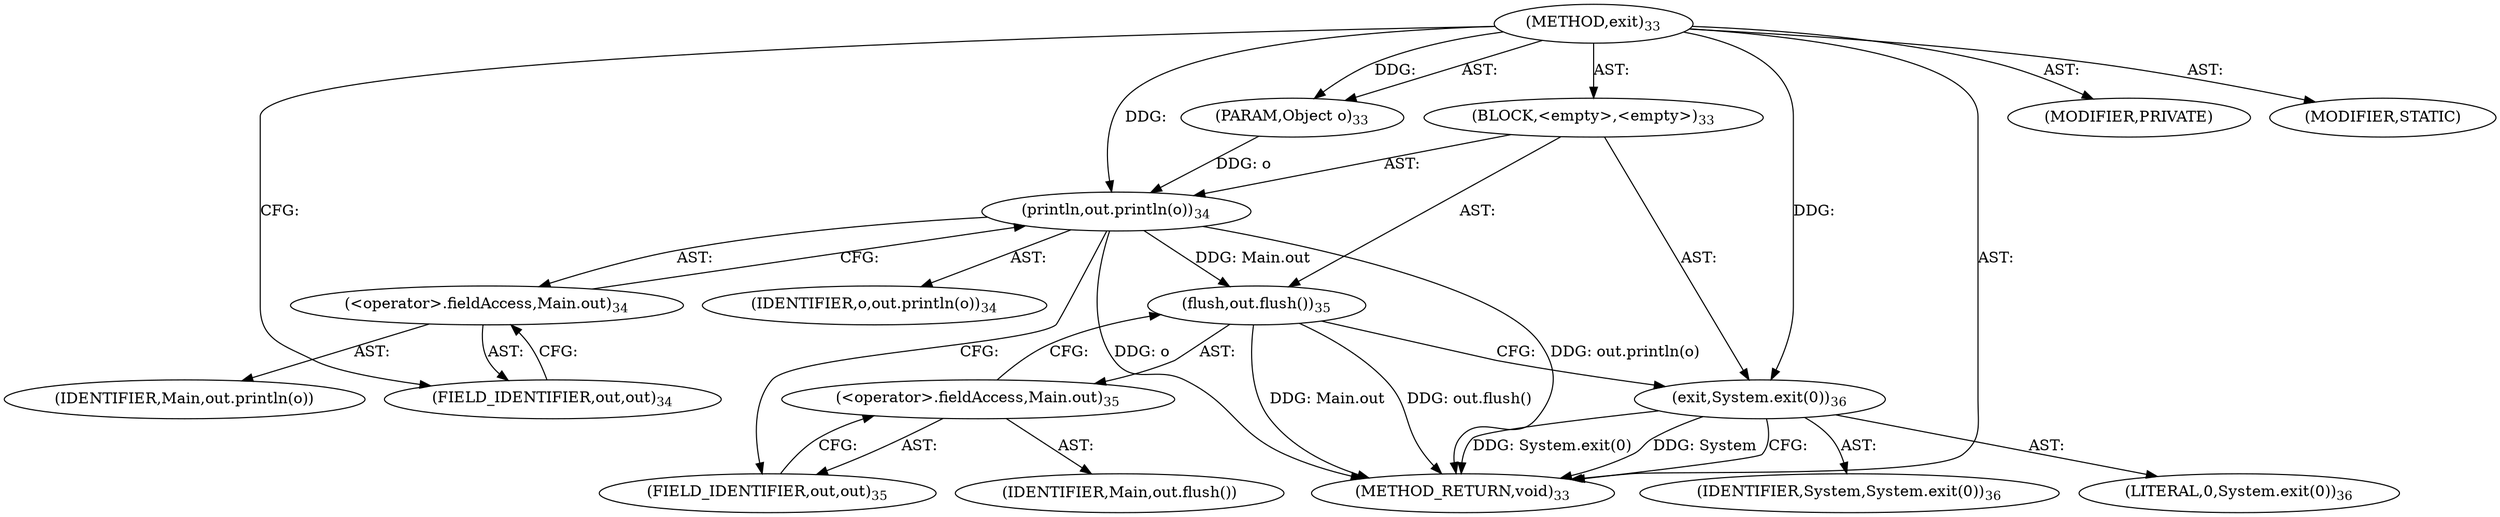 digraph "exit" {  
"82" [label = <(METHOD,exit)<SUB>33</SUB>> ]
"83" [label = <(PARAM,Object o)<SUB>33</SUB>> ]
"84" [label = <(BLOCK,&lt;empty&gt;,&lt;empty&gt;)<SUB>33</SUB>> ]
"85" [label = <(println,out.println(o))<SUB>34</SUB>> ]
"86" [label = <(&lt;operator&gt;.fieldAccess,Main.out)<SUB>34</SUB>> ]
"87" [label = <(IDENTIFIER,Main,out.println(o))> ]
"88" [label = <(FIELD_IDENTIFIER,out,out)<SUB>34</SUB>> ]
"89" [label = <(IDENTIFIER,o,out.println(o))<SUB>34</SUB>> ]
"90" [label = <(flush,out.flush())<SUB>35</SUB>> ]
"91" [label = <(&lt;operator&gt;.fieldAccess,Main.out)<SUB>35</SUB>> ]
"92" [label = <(IDENTIFIER,Main,out.flush())> ]
"93" [label = <(FIELD_IDENTIFIER,out,out)<SUB>35</SUB>> ]
"94" [label = <(exit,System.exit(0))<SUB>36</SUB>> ]
"95" [label = <(IDENTIFIER,System,System.exit(0))<SUB>36</SUB>> ]
"96" [label = <(LITERAL,0,System.exit(0))<SUB>36</SUB>> ]
"97" [label = <(MODIFIER,PRIVATE)> ]
"98" [label = <(MODIFIER,STATIC)> ]
"99" [label = <(METHOD_RETURN,void)<SUB>33</SUB>> ]
  "82" -> "83"  [ label = "AST: "] 
  "82" -> "84"  [ label = "AST: "] 
  "82" -> "97"  [ label = "AST: "] 
  "82" -> "98"  [ label = "AST: "] 
  "82" -> "99"  [ label = "AST: "] 
  "84" -> "85"  [ label = "AST: "] 
  "84" -> "90"  [ label = "AST: "] 
  "84" -> "94"  [ label = "AST: "] 
  "85" -> "86"  [ label = "AST: "] 
  "85" -> "89"  [ label = "AST: "] 
  "86" -> "87"  [ label = "AST: "] 
  "86" -> "88"  [ label = "AST: "] 
  "90" -> "91"  [ label = "AST: "] 
  "91" -> "92"  [ label = "AST: "] 
  "91" -> "93"  [ label = "AST: "] 
  "94" -> "95"  [ label = "AST: "] 
  "94" -> "96"  [ label = "AST: "] 
  "85" -> "93"  [ label = "CFG: "] 
  "90" -> "94"  [ label = "CFG: "] 
  "94" -> "99"  [ label = "CFG: "] 
  "86" -> "85"  [ label = "CFG: "] 
  "91" -> "90"  [ label = "CFG: "] 
  "88" -> "86"  [ label = "CFG: "] 
  "93" -> "91"  [ label = "CFG: "] 
  "82" -> "88"  [ label = "CFG: "] 
  "85" -> "99"  [ label = "DDG: o"] 
  "85" -> "99"  [ label = "DDG: out.println(o)"] 
  "90" -> "99"  [ label = "DDG: Main.out"] 
  "90" -> "99"  [ label = "DDG: out.flush()"] 
  "94" -> "99"  [ label = "DDG: System.exit(0)"] 
  "94" -> "99"  [ label = "DDG: System"] 
  "82" -> "83"  [ label = "DDG: "] 
  "83" -> "85"  [ label = "DDG: o"] 
  "82" -> "85"  [ label = "DDG: "] 
  "85" -> "90"  [ label = "DDG: Main.out"] 
  "82" -> "94"  [ label = "DDG: "] 
}

